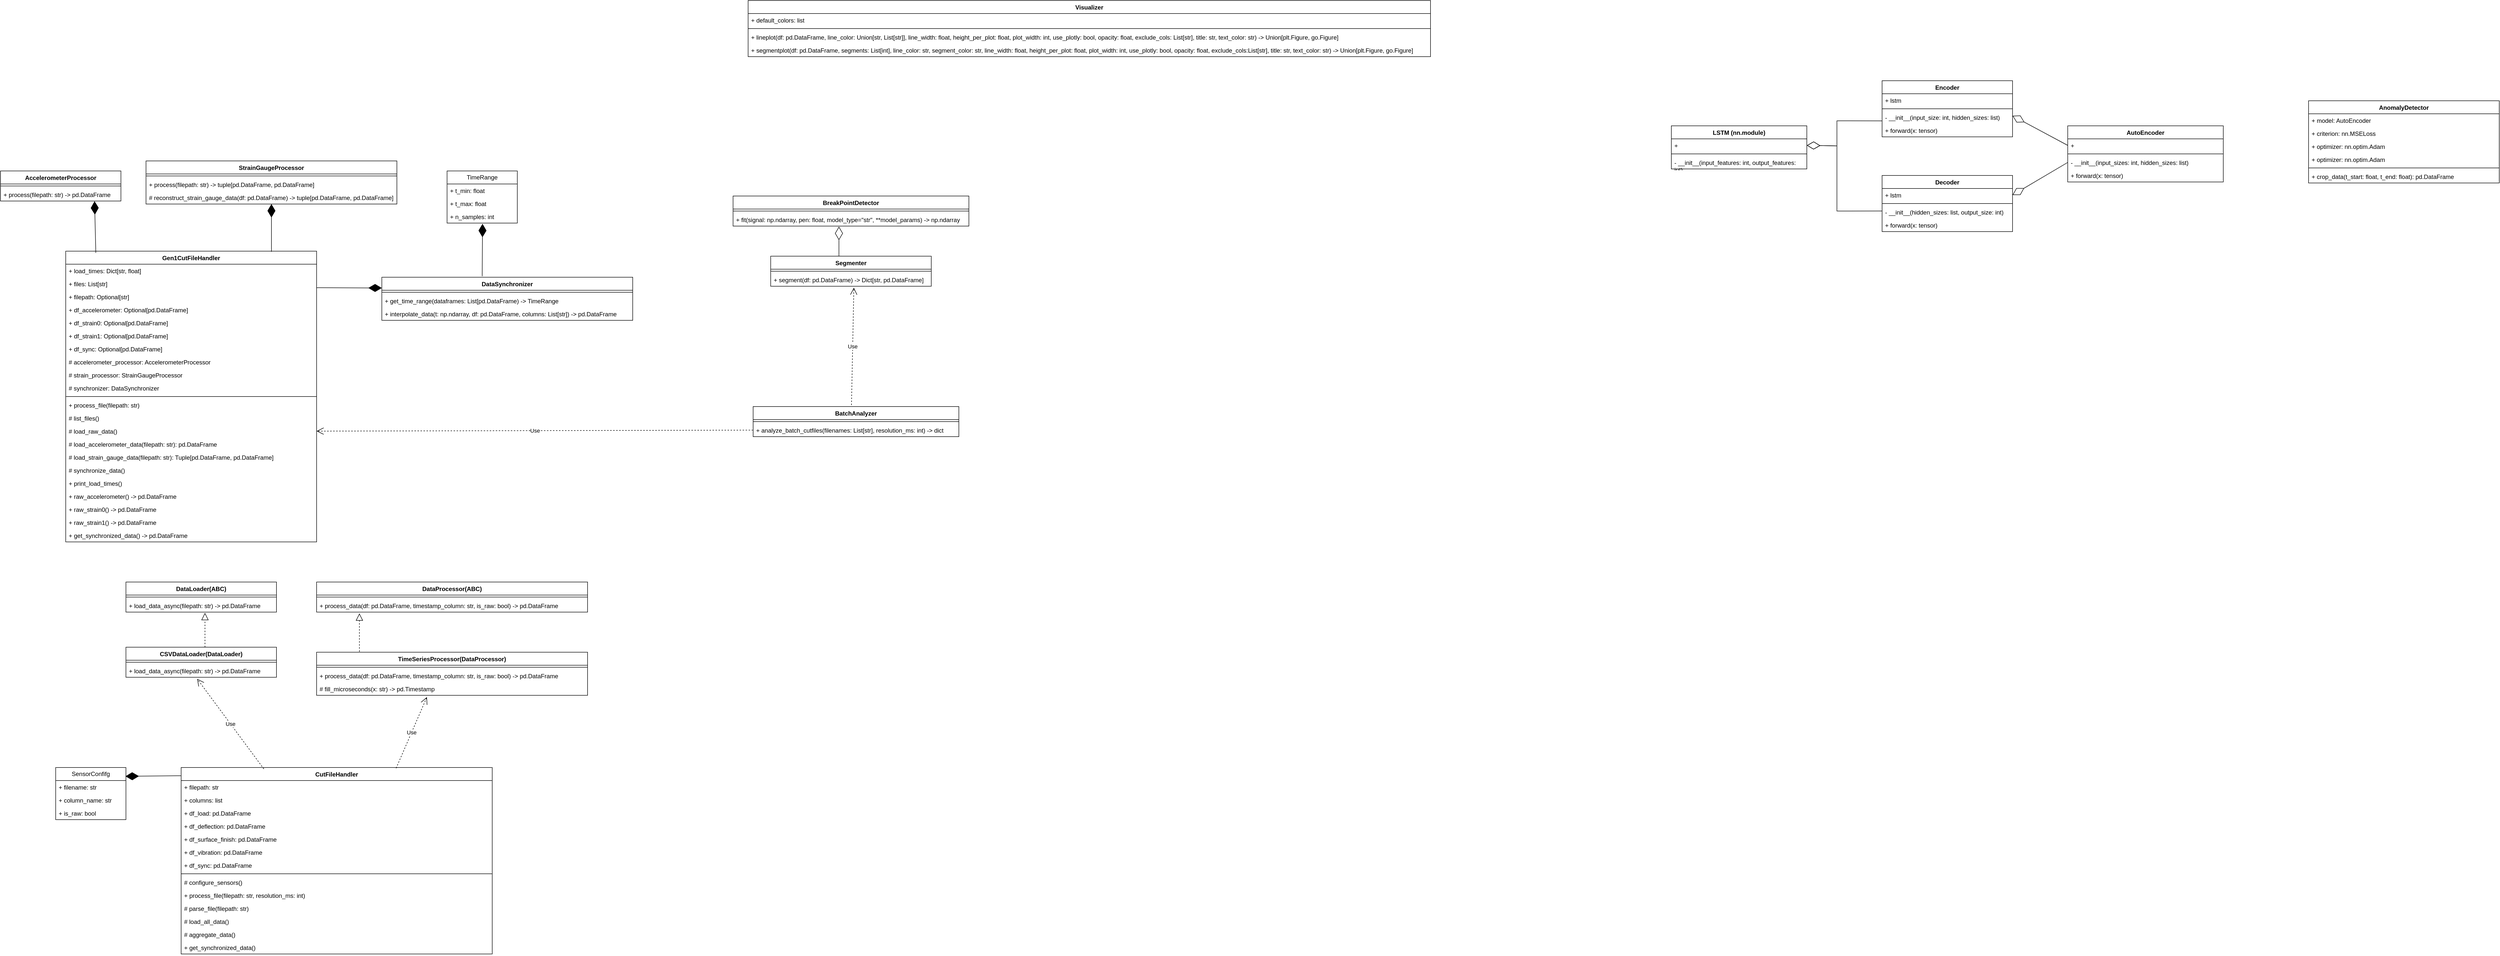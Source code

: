 <mxfile version="24.7.17">
  <diagram name="Page-1" id="MNLU12b26tHhof6xZsnK">
    <mxGraphModel dx="3278" dy="1968" grid="1" gridSize="10" guides="1" tooltips="1" connect="1" arrows="1" fold="1" page="1" pageScale="1" pageWidth="3300" pageHeight="2339" math="0" shadow="0">
      <root>
        <mxCell id="0" />
        <mxCell id="1" parent="0" />
        <mxCell id="F02WSiELFCCfnab1IoZd-1" value="Gen1CutFileHandler" style="swimlane;fontStyle=1;align=center;verticalAlign=top;childLayout=stackLayout;horizontal=1;startSize=26;horizontalStack=0;resizeParent=1;resizeParentMax=0;resizeLast=0;collapsible=1;marginBottom=0;whiteSpace=wrap;html=1;" parent="1" vertex="1">
          <mxGeometry x="140" y="590" width="500" height="580" as="geometry" />
        </mxCell>
        <mxCell id="F02WSiELFCCfnab1IoZd-2" value="+ load_times: Dict[str, float]" style="text;strokeColor=none;fillColor=none;align=left;verticalAlign=top;spacingLeft=4;spacingRight=4;overflow=hidden;rotatable=0;points=[[0,0.5],[1,0.5]];portConstraint=eastwest;whiteSpace=wrap;html=1;" parent="F02WSiELFCCfnab1IoZd-1" vertex="1">
          <mxGeometry y="26" width="500" height="26" as="geometry" />
        </mxCell>
        <mxCell id="F02WSiELFCCfnab1IoZd-5" value="+ files: List[str]" style="text;strokeColor=none;fillColor=none;align=left;verticalAlign=top;spacingLeft=4;spacingRight=4;overflow=hidden;rotatable=0;points=[[0,0.5],[1,0.5]];portConstraint=eastwest;whiteSpace=wrap;html=1;" parent="F02WSiELFCCfnab1IoZd-1" vertex="1">
          <mxGeometry y="52" width="500" height="26" as="geometry" />
        </mxCell>
        <mxCell id="obyEVf-N4b41pzP6Xn4I-32" value="+ filepath: Optional[str]" style="text;strokeColor=none;fillColor=none;align=left;verticalAlign=top;spacingLeft=4;spacingRight=4;overflow=hidden;rotatable=0;points=[[0,0.5],[1,0.5]];portConstraint=eastwest;whiteSpace=wrap;html=1;" parent="F02WSiELFCCfnab1IoZd-1" vertex="1">
          <mxGeometry y="78" width="500" height="26" as="geometry" />
        </mxCell>
        <mxCell id="F02WSiELFCCfnab1IoZd-12" value="+ df_accelerometer: Optional[pd.DataFrame]" style="text;strokeColor=none;fillColor=none;align=left;verticalAlign=top;spacingLeft=4;spacingRight=4;overflow=hidden;rotatable=0;points=[[0,0.5],[1,0.5]];portConstraint=eastwest;whiteSpace=wrap;html=1;" parent="F02WSiELFCCfnab1IoZd-1" vertex="1">
          <mxGeometry y="104" width="500" height="26" as="geometry" />
        </mxCell>
        <mxCell id="F02WSiELFCCfnab1IoZd-13" value="+ df_strain0: Optional[pd.DataFrame]" style="text;strokeColor=none;fillColor=none;align=left;verticalAlign=top;spacingLeft=4;spacingRight=4;overflow=hidden;rotatable=0;points=[[0,0.5],[1,0.5]];portConstraint=eastwest;whiteSpace=wrap;html=1;" parent="F02WSiELFCCfnab1IoZd-1" vertex="1">
          <mxGeometry y="130" width="500" height="26" as="geometry" />
        </mxCell>
        <mxCell id="F02WSiELFCCfnab1IoZd-14" value="+ df_strain1: Optional[pd.DataFrame]" style="text;strokeColor=none;fillColor=none;align=left;verticalAlign=top;spacingLeft=4;spacingRight=4;overflow=hidden;rotatable=0;points=[[0,0.5],[1,0.5]];portConstraint=eastwest;whiteSpace=wrap;html=1;" parent="F02WSiELFCCfnab1IoZd-1" vertex="1">
          <mxGeometry y="156" width="500" height="26" as="geometry" />
        </mxCell>
        <mxCell id="F02WSiELFCCfnab1IoZd-15" value="+ df_sync: Optional[pd.DataFrame]" style="text;strokeColor=none;fillColor=none;align=left;verticalAlign=top;spacingLeft=4;spacingRight=4;overflow=hidden;rotatable=0;points=[[0,0.5],[1,0.5]];portConstraint=eastwest;whiteSpace=wrap;html=1;" parent="F02WSiELFCCfnab1IoZd-1" vertex="1">
          <mxGeometry y="182" width="500" height="26" as="geometry" />
        </mxCell>
        <mxCell id="obyEVf-N4b41pzP6Xn4I-33" value="# accelerometer_processor: AccelerometerProcessor" style="text;strokeColor=none;fillColor=none;align=left;verticalAlign=top;spacingLeft=4;spacingRight=4;overflow=hidden;rotatable=0;points=[[0,0.5],[1,0.5]];portConstraint=eastwest;whiteSpace=wrap;html=1;" parent="F02WSiELFCCfnab1IoZd-1" vertex="1">
          <mxGeometry y="208" width="500" height="26" as="geometry" />
        </mxCell>
        <mxCell id="obyEVf-N4b41pzP6Xn4I-34" value="# strain_processor: StrainGaugeProcessor" style="text;strokeColor=none;fillColor=none;align=left;verticalAlign=top;spacingLeft=4;spacingRight=4;overflow=hidden;rotatable=0;points=[[0,0.5],[1,0.5]];portConstraint=eastwest;whiteSpace=wrap;html=1;" parent="F02WSiELFCCfnab1IoZd-1" vertex="1">
          <mxGeometry y="234" width="500" height="26" as="geometry" />
        </mxCell>
        <mxCell id="obyEVf-N4b41pzP6Xn4I-35" value="# synchronizer: DataSynchronizer" style="text;strokeColor=none;fillColor=none;align=left;verticalAlign=top;spacingLeft=4;spacingRight=4;overflow=hidden;rotatable=0;points=[[0,0.5],[1,0.5]];portConstraint=eastwest;whiteSpace=wrap;html=1;" parent="F02WSiELFCCfnab1IoZd-1" vertex="1">
          <mxGeometry y="260" width="500" height="26" as="geometry" />
        </mxCell>
        <mxCell id="F02WSiELFCCfnab1IoZd-3" value="" style="line;strokeWidth=1;fillColor=none;align=left;verticalAlign=middle;spacingTop=-1;spacingLeft=3;spacingRight=3;rotatable=0;labelPosition=right;points=[];portConstraint=eastwest;strokeColor=inherit;" parent="F02WSiELFCCfnab1IoZd-1" vertex="1">
          <mxGeometry y="286" width="500" height="8" as="geometry" />
        </mxCell>
        <mxCell id="F02WSiELFCCfnab1IoZd-4" value="+ process_file(filepath: str)" style="text;strokeColor=none;fillColor=none;align=left;verticalAlign=top;spacingLeft=4;spacingRight=4;overflow=hidden;rotatable=0;points=[[0,0.5],[1,0.5]];portConstraint=eastwest;whiteSpace=wrap;html=1;" parent="F02WSiELFCCfnab1IoZd-1" vertex="1">
          <mxGeometry y="294" width="500" height="26" as="geometry" />
        </mxCell>
        <mxCell id="F02WSiELFCCfnab1IoZd-24" value="# list_files()" style="text;strokeColor=none;fillColor=none;align=left;verticalAlign=top;spacingLeft=4;spacingRight=4;overflow=hidden;rotatable=0;points=[[0,0.5],[1,0.5]];portConstraint=eastwest;whiteSpace=wrap;html=1;" parent="F02WSiELFCCfnab1IoZd-1" vertex="1">
          <mxGeometry y="320" width="500" height="26" as="geometry" />
        </mxCell>
        <mxCell id="F02WSiELFCCfnab1IoZd-16" value="# load_raw_data()" style="text;strokeColor=none;fillColor=none;align=left;verticalAlign=top;spacingLeft=4;spacingRight=4;overflow=hidden;rotatable=0;points=[[0,0.5],[1,0.5]];portConstraint=eastwest;whiteSpace=wrap;html=1;" parent="F02WSiELFCCfnab1IoZd-1" vertex="1">
          <mxGeometry y="346" width="500" height="26" as="geometry" />
        </mxCell>
        <mxCell id="F02WSiELFCCfnab1IoZd-17" value="# load_accelerometer_data(filepath: str): pd.DataFrame" style="text;strokeColor=none;fillColor=none;align=left;verticalAlign=top;spacingLeft=4;spacingRight=4;overflow=hidden;rotatable=0;points=[[0,0.5],[1,0.5]];portConstraint=eastwest;whiteSpace=wrap;html=1;" parent="F02WSiELFCCfnab1IoZd-1" vertex="1">
          <mxGeometry y="372" width="500" height="26" as="geometry" />
        </mxCell>
        <mxCell id="F02WSiELFCCfnab1IoZd-18" value="# load_strain_gauge_data(filepath: str): Tuple[pd.DataFrame, pd.DataFrame]" style="text;strokeColor=none;fillColor=none;align=left;verticalAlign=top;spacingLeft=4;spacingRight=4;overflow=hidden;rotatable=0;points=[[0,0.5],[1,0.5]];portConstraint=eastwest;whiteSpace=wrap;html=1;" parent="F02WSiELFCCfnab1IoZd-1" vertex="1">
          <mxGeometry y="398" width="500" height="26" as="geometry" />
        </mxCell>
        <mxCell id="F02WSiELFCCfnab1IoZd-21" value="# synchronize_data()" style="text;strokeColor=none;fillColor=none;align=left;verticalAlign=top;spacingLeft=4;spacingRight=4;overflow=hidden;rotatable=0;points=[[0,0.5],[1,0.5]];portConstraint=eastwest;whiteSpace=wrap;html=1;" parent="F02WSiELFCCfnab1IoZd-1" vertex="1">
          <mxGeometry y="424" width="500" height="26" as="geometry" />
        </mxCell>
        <mxCell id="F02WSiELFCCfnab1IoZd-23" value="+ print_load_times()" style="text;strokeColor=none;fillColor=none;align=left;verticalAlign=top;spacingLeft=4;spacingRight=4;overflow=hidden;rotatable=0;points=[[0,0.5],[1,0.5]];portConstraint=eastwest;whiteSpace=wrap;html=1;" parent="F02WSiELFCCfnab1IoZd-1" vertex="1">
          <mxGeometry y="450" width="500" height="26" as="geometry" />
        </mxCell>
        <mxCell id="obyEVf-N4b41pzP6Xn4I-42" value="+ raw_accelerometer() -&amp;gt; pd.DataFrame" style="text;strokeColor=none;fillColor=none;align=left;verticalAlign=top;spacingLeft=4;spacingRight=4;overflow=hidden;rotatable=0;points=[[0,0.5],[1,0.5]];portConstraint=eastwest;whiteSpace=wrap;html=1;" parent="F02WSiELFCCfnab1IoZd-1" vertex="1">
          <mxGeometry y="476" width="500" height="26" as="geometry" />
        </mxCell>
        <mxCell id="obyEVf-N4b41pzP6Xn4I-43" value="+ raw_strain0() -&amp;gt; pd.DataFrame" style="text;strokeColor=none;fillColor=none;align=left;verticalAlign=top;spacingLeft=4;spacingRight=4;overflow=hidden;rotatable=0;points=[[0,0.5],[1,0.5]];portConstraint=eastwest;whiteSpace=wrap;html=1;" parent="F02WSiELFCCfnab1IoZd-1" vertex="1">
          <mxGeometry y="502" width="500" height="26" as="geometry" />
        </mxCell>
        <mxCell id="obyEVf-N4b41pzP6Xn4I-44" value="+ raw_strain1() -&amp;gt; pd.DataFrame" style="text;strokeColor=none;fillColor=none;align=left;verticalAlign=top;spacingLeft=4;spacingRight=4;overflow=hidden;rotatable=0;points=[[0,0.5],[1,0.5]];portConstraint=eastwest;whiteSpace=wrap;html=1;" parent="F02WSiELFCCfnab1IoZd-1" vertex="1">
          <mxGeometry y="528" width="500" height="26" as="geometry" />
        </mxCell>
        <mxCell id="obyEVf-N4b41pzP6Xn4I-45" value="+ get_synchronized_data() -&amp;gt; pd.DataFrame" style="text;strokeColor=none;fillColor=none;align=left;verticalAlign=top;spacingLeft=4;spacingRight=4;overflow=hidden;rotatable=0;points=[[0,0.5],[1,0.5]];portConstraint=eastwest;whiteSpace=wrap;html=1;" parent="F02WSiELFCCfnab1IoZd-1" vertex="1">
          <mxGeometry y="554" width="500" height="26" as="geometry" />
        </mxCell>
        <mxCell id="F02WSiELFCCfnab1IoZd-6" value="CutFileHandler" style="swimlane;fontStyle=1;align=center;verticalAlign=top;childLayout=stackLayout;horizontal=1;startSize=26;horizontalStack=0;resizeParent=1;resizeParentMax=0;resizeLast=0;collapsible=1;marginBottom=0;whiteSpace=wrap;html=1;" parent="1" vertex="1">
          <mxGeometry x="370" y="1620" width="620" height="372" as="geometry" />
        </mxCell>
        <mxCell id="F02WSiELFCCfnab1IoZd-7" value="+ filepath: str" style="text;strokeColor=none;fillColor=none;align=left;verticalAlign=top;spacingLeft=4;spacingRight=4;overflow=hidden;rotatable=0;points=[[0,0.5],[1,0.5]];portConstraint=eastwest;whiteSpace=wrap;html=1;" parent="F02WSiELFCCfnab1IoZd-6" vertex="1">
          <mxGeometry y="26" width="620" height="26" as="geometry" />
        </mxCell>
        <mxCell id="ayeC2Awm8TF0PkXGkMxj-39" value="+ columns: list" style="text;strokeColor=none;fillColor=none;align=left;verticalAlign=top;spacingLeft=4;spacingRight=4;overflow=hidden;rotatable=0;points=[[0,0.5],[1,0.5]];portConstraint=eastwest;whiteSpace=wrap;html=1;" parent="F02WSiELFCCfnab1IoZd-6" vertex="1">
          <mxGeometry y="52" width="620" height="26" as="geometry" />
        </mxCell>
        <mxCell id="ayeC2Awm8TF0PkXGkMxj-40" value="+ df_load: pd.DataFrame" style="text;strokeColor=none;fillColor=none;align=left;verticalAlign=top;spacingLeft=4;spacingRight=4;overflow=hidden;rotatable=0;points=[[0,0.5],[1,0.5]];portConstraint=eastwest;whiteSpace=wrap;html=1;" parent="F02WSiELFCCfnab1IoZd-6" vertex="1">
          <mxGeometry y="78" width="620" height="26" as="geometry" />
        </mxCell>
        <mxCell id="ayeC2Awm8TF0PkXGkMxj-41" value="+ df_deflection: pd.DataFrame" style="text;strokeColor=none;fillColor=none;align=left;verticalAlign=top;spacingLeft=4;spacingRight=4;overflow=hidden;rotatable=0;points=[[0,0.5],[1,0.5]];portConstraint=eastwest;whiteSpace=wrap;html=1;" parent="F02WSiELFCCfnab1IoZd-6" vertex="1">
          <mxGeometry y="104" width="620" height="26" as="geometry" />
        </mxCell>
        <mxCell id="ayeC2Awm8TF0PkXGkMxj-42" value="+ df_surface_finish: pd.DataFrame" style="text;strokeColor=none;fillColor=none;align=left;verticalAlign=top;spacingLeft=4;spacingRight=4;overflow=hidden;rotatable=0;points=[[0,0.5],[1,0.5]];portConstraint=eastwest;whiteSpace=wrap;html=1;" parent="F02WSiELFCCfnab1IoZd-6" vertex="1">
          <mxGeometry y="130" width="620" height="26" as="geometry" />
        </mxCell>
        <mxCell id="ayeC2Awm8TF0PkXGkMxj-43" value="+ df_vibration: pd.DataFrame" style="text;strokeColor=none;fillColor=none;align=left;verticalAlign=top;spacingLeft=4;spacingRight=4;overflow=hidden;rotatable=0;points=[[0,0.5],[1,0.5]];portConstraint=eastwest;whiteSpace=wrap;html=1;" parent="F02WSiELFCCfnab1IoZd-6" vertex="1">
          <mxGeometry y="156" width="620" height="26" as="geometry" />
        </mxCell>
        <mxCell id="ayeC2Awm8TF0PkXGkMxj-44" value="+ df_sync: pd.DataFrame" style="text;strokeColor=none;fillColor=none;align=left;verticalAlign=top;spacingLeft=4;spacingRight=4;overflow=hidden;rotatable=0;points=[[0,0.5],[1,0.5]];portConstraint=eastwest;whiteSpace=wrap;html=1;" parent="F02WSiELFCCfnab1IoZd-6" vertex="1">
          <mxGeometry y="182" width="620" height="26" as="geometry" />
        </mxCell>
        <mxCell id="F02WSiELFCCfnab1IoZd-9" value="" style="line;strokeWidth=1;fillColor=none;align=left;verticalAlign=middle;spacingTop=-1;spacingLeft=3;spacingRight=3;rotatable=0;labelPosition=right;points=[];portConstraint=eastwest;strokeColor=inherit;" parent="F02WSiELFCCfnab1IoZd-6" vertex="1">
          <mxGeometry y="208" width="620" height="8" as="geometry" />
        </mxCell>
        <mxCell id="F02WSiELFCCfnab1IoZd-10" value="# configure_sensors()" style="text;strokeColor=none;fillColor=none;align=left;verticalAlign=top;spacingLeft=4;spacingRight=4;overflow=hidden;rotatable=0;points=[[0,0.5],[1,0.5]];portConstraint=eastwest;whiteSpace=wrap;html=1;" parent="F02WSiELFCCfnab1IoZd-6" vertex="1">
          <mxGeometry y="216" width="620" height="26" as="geometry" />
        </mxCell>
        <mxCell id="ayeC2Awm8TF0PkXGkMxj-45" value="+ process_file(filepath: str, resolution_ms: int)" style="text;strokeColor=none;fillColor=none;align=left;verticalAlign=top;spacingLeft=4;spacingRight=4;overflow=hidden;rotatable=0;points=[[0,0.5],[1,0.5]];portConstraint=eastwest;whiteSpace=wrap;html=1;" parent="F02WSiELFCCfnab1IoZd-6" vertex="1">
          <mxGeometry y="242" width="620" height="26" as="geometry" />
        </mxCell>
        <mxCell id="ayeC2Awm8TF0PkXGkMxj-46" value="# parse_file(filepath: str)" style="text;strokeColor=none;fillColor=none;align=left;verticalAlign=top;spacingLeft=4;spacingRight=4;overflow=hidden;rotatable=0;points=[[0,0.5],[1,0.5]];portConstraint=eastwest;whiteSpace=wrap;html=1;" parent="F02WSiELFCCfnab1IoZd-6" vertex="1">
          <mxGeometry y="268" width="620" height="26" as="geometry" />
        </mxCell>
        <mxCell id="ayeC2Awm8TF0PkXGkMxj-47" value="# load_all_data()" style="text;strokeColor=none;fillColor=none;align=left;verticalAlign=top;spacingLeft=4;spacingRight=4;overflow=hidden;rotatable=0;points=[[0,0.5],[1,0.5]];portConstraint=eastwest;whiteSpace=wrap;html=1;" parent="F02WSiELFCCfnab1IoZd-6" vertex="1">
          <mxGeometry y="294" width="620" height="26" as="geometry" />
        </mxCell>
        <mxCell id="ayeC2Awm8TF0PkXGkMxj-48" value="# aggregate_data()" style="text;strokeColor=none;fillColor=none;align=left;verticalAlign=top;spacingLeft=4;spacingRight=4;overflow=hidden;rotatable=0;points=[[0,0.5],[1,0.5]];portConstraint=eastwest;whiteSpace=wrap;html=1;" parent="F02WSiELFCCfnab1IoZd-6" vertex="1">
          <mxGeometry y="320" width="620" height="26" as="geometry" />
        </mxCell>
        <mxCell id="ayeC2Awm8TF0PkXGkMxj-49" value="+ get_synchronized_data()" style="text;strokeColor=none;fillColor=none;align=left;verticalAlign=top;spacingLeft=4;spacingRight=4;overflow=hidden;rotatable=0;points=[[0,0.5],[1,0.5]];portConstraint=eastwest;whiteSpace=wrap;html=1;" parent="F02WSiELFCCfnab1IoZd-6" vertex="1">
          <mxGeometry y="346" width="620" height="26" as="geometry" />
        </mxCell>
        <mxCell id="F02WSiELFCCfnab1IoZd-25" value="AnomalyDetector" style="swimlane;fontStyle=1;align=center;verticalAlign=top;childLayout=stackLayout;horizontal=1;startSize=26;horizontalStack=0;resizeParent=1;resizeParentMax=0;resizeLast=0;collapsible=1;marginBottom=0;whiteSpace=wrap;html=1;" parent="1" vertex="1">
          <mxGeometry x="4610" y="290" width="380" height="164" as="geometry" />
        </mxCell>
        <mxCell id="F02WSiELFCCfnab1IoZd-26" value="+ model: AutoEncoder" style="text;strokeColor=none;fillColor=none;align=left;verticalAlign=top;spacingLeft=4;spacingRight=4;overflow=hidden;rotatable=0;points=[[0,0.5],[1,0.5]];portConstraint=eastwest;whiteSpace=wrap;html=1;" parent="F02WSiELFCCfnab1IoZd-25" vertex="1">
          <mxGeometry y="26" width="380" height="26" as="geometry" />
        </mxCell>
        <mxCell id="rDByf0yw_ZwL_BVkrjc8-1" value="+ criterion: nn.MSELoss" style="text;strokeColor=none;fillColor=none;align=left;verticalAlign=top;spacingLeft=4;spacingRight=4;overflow=hidden;rotatable=0;points=[[0,0.5],[1,0.5]];portConstraint=eastwest;whiteSpace=wrap;html=1;" parent="F02WSiELFCCfnab1IoZd-25" vertex="1">
          <mxGeometry y="52" width="380" height="26" as="geometry" />
        </mxCell>
        <mxCell id="rDByf0yw_ZwL_BVkrjc8-2" value="+ optimizer: nn.optim.Adam" style="text;strokeColor=none;fillColor=none;align=left;verticalAlign=top;spacingLeft=4;spacingRight=4;overflow=hidden;rotatable=0;points=[[0,0.5],[1,0.5]];portConstraint=eastwest;whiteSpace=wrap;html=1;" parent="F02WSiELFCCfnab1IoZd-25" vertex="1">
          <mxGeometry y="78" width="380" height="26" as="geometry" />
        </mxCell>
        <mxCell id="rDByf0yw_ZwL_BVkrjc8-3" value="+ optimizer: nn.optim.Adam" style="text;strokeColor=none;fillColor=none;align=left;verticalAlign=top;spacingLeft=4;spacingRight=4;overflow=hidden;rotatable=0;points=[[0,0.5],[1,0.5]];portConstraint=eastwest;whiteSpace=wrap;html=1;" parent="F02WSiELFCCfnab1IoZd-25" vertex="1">
          <mxGeometry y="104" width="380" height="26" as="geometry" />
        </mxCell>
        <mxCell id="F02WSiELFCCfnab1IoZd-27" value="" style="line;strokeWidth=1;fillColor=none;align=left;verticalAlign=middle;spacingTop=-1;spacingLeft=3;spacingRight=3;rotatable=0;labelPosition=right;points=[];portConstraint=eastwest;strokeColor=inherit;" parent="F02WSiELFCCfnab1IoZd-25" vertex="1">
          <mxGeometry y="130" width="380" height="8" as="geometry" />
        </mxCell>
        <mxCell id="F02WSiELFCCfnab1IoZd-28" value="+ crop_data(t_start: float, t_end: float): pd.DataFrame" style="text;strokeColor=none;fillColor=none;align=left;verticalAlign=top;spacingLeft=4;spacingRight=4;overflow=hidden;rotatable=0;points=[[0,0.5],[1,0.5]];portConstraint=eastwest;whiteSpace=wrap;html=1;" parent="F02WSiELFCCfnab1IoZd-25" vertex="1">
          <mxGeometry y="138" width="380" height="26" as="geometry" />
        </mxCell>
        <mxCell id="O2f7J1gtdTJRJmS3Wqu5-1" value="Visualizer" style="swimlane;fontStyle=1;align=center;verticalAlign=top;childLayout=stackLayout;horizontal=1;startSize=26;horizontalStack=0;resizeParent=1;resizeParentMax=0;resizeLast=0;collapsible=1;marginBottom=0;whiteSpace=wrap;html=1;" parent="1" vertex="1">
          <mxGeometry x="1500" y="90" width="1360" height="112" as="geometry" />
        </mxCell>
        <mxCell id="O2f7J1gtdTJRJmS3Wqu5-8" value="+ default_colors: list" style="text;strokeColor=none;fillColor=none;align=left;verticalAlign=top;spacingLeft=4;spacingRight=4;overflow=hidden;rotatable=0;points=[[0,0.5],[1,0.5]];portConstraint=eastwest;whiteSpace=wrap;html=1;" parent="O2f7J1gtdTJRJmS3Wqu5-1" vertex="1">
          <mxGeometry y="26" width="1360" height="26" as="geometry" />
        </mxCell>
        <mxCell id="O2f7J1gtdTJRJmS3Wqu5-9" value="" style="line;strokeWidth=1;fillColor=none;align=left;verticalAlign=middle;spacingTop=-1;spacingLeft=3;spacingRight=3;rotatable=0;labelPosition=right;points=[];portConstraint=eastwest;strokeColor=inherit;" parent="O2f7J1gtdTJRJmS3Wqu5-1" vertex="1">
          <mxGeometry y="52" width="1360" height="8" as="geometry" />
        </mxCell>
        <mxCell id="O2f7J1gtdTJRJmS3Wqu5-10" value="+ lineplot(df: pd.DataFrame, line_color: Union[str, List[str]], line_width: float, height_per_plot: float, plot_width: int, use_plotly: bool, opacity: float, exclude_cols: List[str], title: str, text_color: str&lt;span style=&quot;background-color: initial;&quot;&gt;) -&amp;gt; Union[plt.Figure, go.Figure]&lt;/span&gt;" style="text;strokeColor=none;fillColor=none;align=left;verticalAlign=top;spacingLeft=4;spacingRight=4;overflow=hidden;rotatable=0;points=[[0,0.5],[1,0.5]];portConstraint=eastwest;whiteSpace=wrap;html=1;" parent="O2f7J1gtdTJRJmS3Wqu5-1" vertex="1">
          <mxGeometry y="60" width="1360" height="26" as="geometry" />
        </mxCell>
        <mxCell id="O2f7J1gtdTJRJmS3Wqu5-20" value="+ segmentplot(df: pd.DataFrame, segments: List[int], line_color: str, segment_color: str, line_width: float, height_per_plot: float, plot_width: int, use_plotly: bool, opacity: float, exclude_cols:List[str], title: str, text_color: str) -&amp;gt; Union[plt.Figure, go.Figure]" style="text;strokeColor=none;fillColor=none;align=left;verticalAlign=top;spacingLeft=4;spacingRight=4;overflow=hidden;rotatable=0;points=[[0,0.5],[1,0.5]];portConstraint=eastwest;whiteSpace=wrap;html=1;" parent="O2f7J1gtdTJRJmS3Wqu5-1" vertex="1">
          <mxGeometry y="86" width="1360" height="26" as="geometry" />
        </mxCell>
        <mxCell id="O2f7J1gtdTJRJmS3Wqu5-21" value="AutoEncoder" style="swimlane;fontStyle=1;align=center;verticalAlign=top;childLayout=stackLayout;horizontal=1;startSize=26;horizontalStack=0;resizeParent=1;resizeParentMax=0;resizeLast=0;collapsible=1;marginBottom=0;whiteSpace=wrap;html=1;" parent="1" vertex="1">
          <mxGeometry x="4130" y="340" width="310" height="112" as="geometry" />
        </mxCell>
        <mxCell id="O2f7J1gtdTJRJmS3Wqu5-22" value="+" style="text;strokeColor=none;fillColor=none;align=left;verticalAlign=top;spacingLeft=4;spacingRight=4;overflow=hidden;rotatable=0;points=[[0,0.5],[1,0.5]];portConstraint=eastwest;whiteSpace=wrap;html=1;" parent="O2f7J1gtdTJRJmS3Wqu5-21" vertex="1">
          <mxGeometry y="26" width="310" height="26" as="geometry" />
        </mxCell>
        <mxCell id="O2f7J1gtdTJRJmS3Wqu5-23" value="" style="line;strokeWidth=1;fillColor=none;align=left;verticalAlign=middle;spacingTop=-1;spacingLeft=3;spacingRight=3;rotatable=0;labelPosition=right;points=[];portConstraint=eastwest;strokeColor=inherit;" parent="O2f7J1gtdTJRJmS3Wqu5-21" vertex="1">
          <mxGeometry y="52" width="310" height="8" as="geometry" />
        </mxCell>
        <mxCell id="O2f7J1gtdTJRJmS3Wqu5-24" value="- __init__(input_sizes: int, hidden_sizes: list)" style="text;strokeColor=none;fillColor=none;align=left;verticalAlign=top;spacingLeft=4;spacingRight=4;overflow=hidden;rotatable=0;points=[[0,0.5],[1,0.5]];portConstraint=eastwest;whiteSpace=wrap;html=1;" parent="O2f7J1gtdTJRJmS3Wqu5-21" vertex="1">
          <mxGeometry y="60" width="310" height="26" as="geometry" />
        </mxCell>
        <mxCell id="O2f7J1gtdTJRJmS3Wqu5-52" value="+ forward(x: tensor)" style="text;strokeColor=none;fillColor=none;align=left;verticalAlign=top;spacingLeft=4;spacingRight=4;overflow=hidden;rotatable=0;points=[[0,0.5],[1,0.5]];portConstraint=eastwest;whiteSpace=wrap;html=1;" parent="O2f7J1gtdTJRJmS3Wqu5-21" vertex="1">
          <mxGeometry y="86" width="310" height="26" as="geometry" />
        </mxCell>
        <mxCell id="O2f7J1gtdTJRJmS3Wqu5-26" value="Encoder" style="swimlane;fontStyle=1;align=center;verticalAlign=top;childLayout=stackLayout;horizontal=1;startSize=26;horizontalStack=0;resizeParent=1;resizeParentMax=0;resizeLast=0;collapsible=1;marginBottom=0;whiteSpace=wrap;html=1;" parent="1" vertex="1">
          <mxGeometry x="3760" y="250" width="260" height="112" as="geometry" />
        </mxCell>
        <mxCell id="O2f7J1gtdTJRJmS3Wqu5-27" value="+ lstm" style="text;strokeColor=none;fillColor=none;align=left;verticalAlign=top;spacingLeft=4;spacingRight=4;overflow=hidden;rotatable=0;points=[[0,0.5],[1,0.5]];portConstraint=eastwest;whiteSpace=wrap;html=1;" parent="O2f7J1gtdTJRJmS3Wqu5-26" vertex="1">
          <mxGeometry y="26" width="260" height="26" as="geometry" />
        </mxCell>
        <mxCell id="O2f7J1gtdTJRJmS3Wqu5-28" value="" style="line;strokeWidth=1;fillColor=none;align=left;verticalAlign=middle;spacingTop=-1;spacingLeft=3;spacingRight=3;rotatable=0;labelPosition=right;points=[];portConstraint=eastwest;strokeColor=inherit;" parent="O2f7J1gtdTJRJmS3Wqu5-26" vertex="1">
          <mxGeometry y="52" width="260" height="8" as="geometry" />
        </mxCell>
        <mxCell id="O2f7J1gtdTJRJmS3Wqu5-36" value="- __init__(input_size: int, hidden_sizes: list)" style="text;strokeColor=none;fillColor=none;align=left;verticalAlign=top;spacingLeft=4;spacingRight=4;overflow=hidden;rotatable=0;points=[[0,0.5],[1,0.5]];portConstraint=eastwest;whiteSpace=wrap;html=1;" parent="O2f7J1gtdTJRJmS3Wqu5-26" vertex="1">
          <mxGeometry y="60" width="260" height="26" as="geometry" />
        </mxCell>
        <mxCell id="O2f7J1gtdTJRJmS3Wqu5-29" value="+ forward(x: tensor)" style="text;strokeColor=none;fillColor=none;align=left;verticalAlign=top;spacingLeft=4;spacingRight=4;overflow=hidden;rotatable=0;points=[[0,0.5],[1,0.5]];portConstraint=eastwest;whiteSpace=wrap;html=1;" parent="O2f7J1gtdTJRJmS3Wqu5-26" vertex="1">
          <mxGeometry y="86" width="260" height="26" as="geometry" />
        </mxCell>
        <mxCell id="O2f7J1gtdTJRJmS3Wqu5-37" value="Decoder" style="swimlane;fontStyle=1;align=center;verticalAlign=top;childLayout=stackLayout;horizontal=1;startSize=26;horizontalStack=0;resizeParent=1;resizeParentMax=0;resizeLast=0;collapsible=1;marginBottom=0;whiteSpace=wrap;html=1;" parent="1" vertex="1">
          <mxGeometry x="3760" y="439" width="260" height="112" as="geometry" />
        </mxCell>
        <mxCell id="O2f7J1gtdTJRJmS3Wqu5-38" value="+ lstm" style="text;strokeColor=none;fillColor=none;align=left;verticalAlign=top;spacingLeft=4;spacingRight=4;overflow=hidden;rotatable=0;points=[[0,0.5],[1,0.5]];portConstraint=eastwest;whiteSpace=wrap;html=1;" parent="O2f7J1gtdTJRJmS3Wqu5-37" vertex="1">
          <mxGeometry y="26" width="260" height="26" as="geometry" />
        </mxCell>
        <mxCell id="O2f7J1gtdTJRJmS3Wqu5-39" value="" style="line;strokeWidth=1;fillColor=none;align=left;verticalAlign=middle;spacingTop=-1;spacingLeft=3;spacingRight=3;rotatable=0;labelPosition=right;points=[];portConstraint=eastwest;strokeColor=inherit;" parent="O2f7J1gtdTJRJmS3Wqu5-37" vertex="1">
          <mxGeometry y="52" width="260" height="8" as="geometry" />
        </mxCell>
        <mxCell id="O2f7J1gtdTJRJmS3Wqu5-40" value="- __init__(hidden_sizes: list, output_size: int)" style="text;strokeColor=none;fillColor=none;align=left;verticalAlign=top;spacingLeft=4;spacingRight=4;overflow=hidden;rotatable=0;points=[[0,0.5],[1,0.5]];portConstraint=eastwest;whiteSpace=wrap;html=1;" parent="O2f7J1gtdTJRJmS3Wqu5-37" vertex="1">
          <mxGeometry y="60" width="260" height="26" as="geometry" />
        </mxCell>
        <mxCell id="O2f7J1gtdTJRJmS3Wqu5-41" value="+ forward(x: tensor)" style="text;strokeColor=none;fillColor=none;align=left;verticalAlign=top;spacingLeft=4;spacingRight=4;overflow=hidden;rotatable=0;points=[[0,0.5],[1,0.5]];portConstraint=eastwest;whiteSpace=wrap;html=1;" parent="O2f7J1gtdTJRJmS3Wqu5-37" vertex="1">
          <mxGeometry y="86" width="260" height="26" as="geometry" />
        </mxCell>
        <mxCell id="O2f7J1gtdTJRJmS3Wqu5-42" value="LSTM (nn.module)" style="swimlane;fontStyle=1;align=center;verticalAlign=top;childLayout=stackLayout;horizontal=1;startSize=26;horizontalStack=0;resizeParent=1;resizeParentMax=0;resizeLast=0;collapsible=1;marginBottom=0;whiteSpace=wrap;html=1;" parent="1" vertex="1">
          <mxGeometry x="3340" y="340" width="270" height="86" as="geometry" />
        </mxCell>
        <mxCell id="O2f7J1gtdTJRJmS3Wqu5-43" value="+" style="text;strokeColor=none;fillColor=none;align=left;verticalAlign=top;spacingLeft=4;spacingRight=4;overflow=hidden;rotatable=0;points=[[0,0.5],[1,0.5]];portConstraint=eastwest;whiteSpace=wrap;html=1;" parent="O2f7J1gtdTJRJmS3Wqu5-42" vertex="1">
          <mxGeometry y="26" width="270" height="26" as="geometry" />
        </mxCell>
        <mxCell id="O2f7J1gtdTJRJmS3Wqu5-44" value="" style="line;strokeWidth=1;fillColor=none;align=left;verticalAlign=middle;spacingTop=-1;spacingLeft=3;spacingRight=3;rotatable=0;labelPosition=right;points=[];portConstraint=eastwest;strokeColor=inherit;" parent="O2f7J1gtdTJRJmS3Wqu5-42" vertex="1">
          <mxGeometry y="52" width="270" height="8" as="geometry" />
        </mxCell>
        <mxCell id="O2f7J1gtdTJRJmS3Wqu5-45" value="- __init__(input_features: int, output_features: int)" style="text;strokeColor=none;fillColor=none;align=left;verticalAlign=top;spacingLeft=4;spacingRight=4;overflow=hidden;rotatable=0;points=[[0,0.5],[1,0.5]];portConstraint=eastwest;whiteSpace=wrap;html=1;" parent="O2f7J1gtdTJRJmS3Wqu5-42" vertex="1">
          <mxGeometry y="60" width="270" height="26" as="geometry" />
        </mxCell>
        <mxCell id="O2f7J1gtdTJRJmS3Wqu5-47" value="" style="endArrow=diamondThin;endFill=0;endSize=24;html=1;rounded=0;entryX=1;entryY=0.5;entryDx=0;entryDy=0;exitX=0.002;exitY=0.772;exitDx=0;exitDy=0;exitPerimeter=0;" parent="1" source="O2f7J1gtdTJRJmS3Wqu5-36" target="O2f7J1gtdTJRJmS3Wqu5-43" edge="1">
          <mxGeometry width="160" relative="1" as="geometry">
            <mxPoint x="3757" y="326" as="sourcePoint" />
            <mxPoint x="3530" y="530" as="targetPoint" />
            <Array as="points">
              <mxPoint x="3670" y="330" />
              <mxPoint x="3670" y="380" />
            </Array>
          </mxGeometry>
        </mxCell>
        <mxCell id="O2f7J1gtdTJRJmS3Wqu5-48" value="" style="endArrow=diamondThin;endFill=0;endSize=24;html=1;rounded=0;entryX=1;entryY=0.5;entryDx=0;entryDy=0;exitX=0.002;exitY=0.42;exitDx=0;exitDy=0;exitPerimeter=0;" parent="1" source="O2f7J1gtdTJRJmS3Wqu5-40" target="O2f7J1gtdTJRJmS3Wqu5-43" edge="1">
          <mxGeometry width="160" relative="1" as="geometry">
            <mxPoint x="3770" y="343" as="sourcePoint" />
            <mxPoint x="3620" y="389" as="targetPoint" />
            <Array as="points">
              <mxPoint x="3670" y="510" />
              <mxPoint x="3670" y="380" />
            </Array>
          </mxGeometry>
        </mxCell>
        <mxCell id="O2f7J1gtdTJRJmS3Wqu5-50" value="" style="endArrow=diamondThin;endFill=0;endSize=24;html=1;rounded=0;exitX=0;exitY=0.5;exitDx=0;exitDy=0;" parent="1" source="O2f7J1gtdTJRJmS3Wqu5-22" edge="1">
          <mxGeometry width="160" relative="1" as="geometry">
            <mxPoint x="4150" y="340" as="sourcePoint" />
            <mxPoint x="4020" y="320" as="targetPoint" />
          </mxGeometry>
        </mxCell>
        <mxCell id="O2f7J1gtdTJRJmS3Wqu5-51" value="" style="endArrow=diamondThin;endFill=0;endSize=24;html=1;rounded=0;exitX=0;exitY=0.5;exitDx=0;exitDy=0;entryX=1;entryY=0.5;entryDx=0;entryDy=0;" parent="1" source="O2f7J1gtdTJRJmS3Wqu5-24" target="O2f7J1gtdTJRJmS3Wqu5-38" edge="1">
          <mxGeometry width="160" relative="1" as="geometry">
            <mxPoint x="4190" y="539" as="sourcePoint" />
            <mxPoint x="4040" y="450" as="targetPoint" />
          </mxGeometry>
        </mxCell>
        <mxCell id="obyEVf-N4b41pzP6Xn4I-1" value="AccelerometerProcessor" style="swimlane;fontStyle=1;align=center;verticalAlign=top;childLayout=stackLayout;horizontal=1;startSize=26;horizontalStack=0;resizeParent=1;resizeParentMax=0;resizeLast=0;collapsible=1;marginBottom=0;whiteSpace=wrap;html=1;" parent="1" vertex="1">
          <mxGeometry x="10" y="430" width="240" height="60" as="geometry" />
        </mxCell>
        <mxCell id="obyEVf-N4b41pzP6Xn4I-9" value="" style="line;strokeWidth=1;fillColor=none;align=left;verticalAlign=middle;spacingTop=-1;spacingLeft=3;spacingRight=3;rotatable=0;labelPosition=right;points=[];portConstraint=eastwest;strokeColor=inherit;" parent="obyEVf-N4b41pzP6Xn4I-1" vertex="1">
          <mxGeometry y="26" width="240" height="8" as="geometry" />
        </mxCell>
        <mxCell id="obyEVf-N4b41pzP6Xn4I-10" value="+ process(filepath: str) -&amp;gt; pd.DataFrame" style="text;strokeColor=none;fillColor=none;align=left;verticalAlign=top;spacingLeft=4;spacingRight=4;overflow=hidden;rotatable=0;points=[[0,0.5],[1,0.5]];portConstraint=eastwest;whiteSpace=wrap;html=1;" parent="obyEVf-N4b41pzP6Xn4I-1" vertex="1">
          <mxGeometry y="34" width="240" height="26" as="geometry" />
        </mxCell>
        <mxCell id="obyEVf-N4b41pzP6Xn4I-20" value="TimeRange" style="swimlane;fontStyle=0;childLayout=stackLayout;horizontal=1;startSize=26;fillColor=none;horizontalStack=0;resizeParent=1;resizeParentMax=0;resizeLast=0;collapsible=1;marginBottom=0;whiteSpace=wrap;html=1;" parent="1" vertex="1">
          <mxGeometry x="900" y="430" width="140" height="104" as="geometry" />
        </mxCell>
        <mxCell id="obyEVf-N4b41pzP6Xn4I-21" value="+ t_min: float" style="text;strokeColor=none;fillColor=none;align=left;verticalAlign=top;spacingLeft=4;spacingRight=4;overflow=hidden;rotatable=0;points=[[0,0.5],[1,0.5]];portConstraint=eastwest;whiteSpace=wrap;html=1;" parent="obyEVf-N4b41pzP6Xn4I-20" vertex="1">
          <mxGeometry y="26" width="140" height="26" as="geometry" />
        </mxCell>
        <mxCell id="obyEVf-N4b41pzP6Xn4I-22" value="+ t_max: float" style="text;strokeColor=none;fillColor=none;align=left;verticalAlign=top;spacingLeft=4;spacingRight=4;overflow=hidden;rotatable=0;points=[[0,0.5],[1,0.5]];portConstraint=eastwest;whiteSpace=wrap;html=1;" parent="obyEVf-N4b41pzP6Xn4I-20" vertex="1">
          <mxGeometry y="52" width="140" height="26" as="geometry" />
        </mxCell>
        <mxCell id="obyEVf-N4b41pzP6Xn4I-23" value="+ n_samples: int" style="text;strokeColor=none;fillColor=none;align=left;verticalAlign=top;spacingLeft=4;spacingRight=4;overflow=hidden;rotatable=0;points=[[0,0.5],[1,0.5]];portConstraint=eastwest;whiteSpace=wrap;html=1;" parent="obyEVf-N4b41pzP6Xn4I-20" vertex="1">
          <mxGeometry y="78" width="140" height="26" as="geometry" />
        </mxCell>
        <mxCell id="obyEVf-N4b41pzP6Xn4I-24" value="StrainGaugeProcessor" style="swimlane;fontStyle=1;align=center;verticalAlign=top;childLayout=stackLayout;horizontal=1;startSize=26;horizontalStack=0;resizeParent=1;resizeParentMax=0;resizeLast=0;collapsible=1;marginBottom=0;whiteSpace=wrap;html=1;" parent="1" vertex="1">
          <mxGeometry x="300" y="410" width="500" height="86" as="geometry" />
        </mxCell>
        <mxCell id="obyEVf-N4b41pzP6Xn4I-25" value="" style="line;strokeWidth=1;fillColor=none;align=left;verticalAlign=middle;spacingTop=-1;spacingLeft=3;spacingRight=3;rotatable=0;labelPosition=right;points=[];portConstraint=eastwest;strokeColor=inherit;" parent="obyEVf-N4b41pzP6Xn4I-24" vertex="1">
          <mxGeometry y="26" width="500" height="8" as="geometry" />
        </mxCell>
        <mxCell id="obyEVf-N4b41pzP6Xn4I-26" value="+ process(filepath: str) -&amp;gt; tuple[pd.DataFrame, pd.DataFrame]" style="text;strokeColor=none;fillColor=none;align=left;verticalAlign=top;spacingLeft=4;spacingRight=4;overflow=hidden;rotatable=0;points=[[0,0.5],[1,0.5]];portConstraint=eastwest;whiteSpace=wrap;html=1;" parent="obyEVf-N4b41pzP6Xn4I-24" vertex="1">
          <mxGeometry y="34" width="500" height="26" as="geometry" />
        </mxCell>
        <mxCell id="obyEVf-N4b41pzP6Xn4I-27" value="# reconstruct_strain_gauge_data(df: pd.DataFrame) -&amp;gt; tuple[pd.DataFrame, pd.DataFrame]" style="text;strokeColor=none;fillColor=none;align=left;verticalAlign=top;spacingLeft=4;spacingRight=4;overflow=hidden;rotatable=0;points=[[0,0.5],[1,0.5]];portConstraint=eastwest;whiteSpace=wrap;html=1;" parent="obyEVf-N4b41pzP6Xn4I-24" vertex="1">
          <mxGeometry y="60" width="500" height="26" as="geometry" />
        </mxCell>
        <mxCell id="obyEVf-N4b41pzP6Xn4I-28" value="DataSynchronizer" style="swimlane;fontStyle=1;align=center;verticalAlign=top;childLayout=stackLayout;horizontal=1;startSize=26;horizontalStack=0;resizeParent=1;resizeParentMax=0;resizeLast=0;collapsible=1;marginBottom=0;whiteSpace=wrap;html=1;" parent="1" vertex="1">
          <mxGeometry x="770" y="642" width="500" height="86" as="geometry" />
        </mxCell>
        <mxCell id="obyEVf-N4b41pzP6Xn4I-29" value="" style="line;strokeWidth=1;fillColor=none;align=left;verticalAlign=middle;spacingTop=-1;spacingLeft=3;spacingRight=3;rotatable=0;labelPosition=right;points=[];portConstraint=eastwest;strokeColor=inherit;" parent="obyEVf-N4b41pzP6Xn4I-28" vertex="1">
          <mxGeometry y="26" width="500" height="8" as="geometry" />
        </mxCell>
        <mxCell id="obyEVf-N4b41pzP6Xn4I-30" value="+ get_time_range(dataframes: List[pd.DataFrame) -&amp;gt; TimeRange" style="text;strokeColor=none;fillColor=none;align=left;verticalAlign=top;spacingLeft=4;spacingRight=4;overflow=hidden;rotatable=0;points=[[0,0.5],[1,0.5]];portConstraint=eastwest;whiteSpace=wrap;html=1;" parent="obyEVf-N4b41pzP6Xn4I-28" vertex="1">
          <mxGeometry y="34" width="500" height="26" as="geometry" />
        </mxCell>
        <mxCell id="obyEVf-N4b41pzP6Xn4I-31" value="+ interpolate_data(t: np.ndarray, df: pd.DataFrame, columns: List[str]) -&amp;gt; pd.DataFrame" style="text;strokeColor=none;fillColor=none;align=left;verticalAlign=top;spacingLeft=4;spacingRight=4;overflow=hidden;rotatable=0;points=[[0,0.5],[1,0.5]];portConstraint=eastwest;whiteSpace=wrap;html=1;" parent="obyEVf-N4b41pzP6Xn4I-28" vertex="1">
          <mxGeometry y="60" width="500" height="26" as="geometry" />
        </mxCell>
        <mxCell id="obyEVf-N4b41pzP6Xn4I-38" value="" style="endArrow=diamondThin;endFill=1;endSize=24;html=1;rounded=0;entryX=0.781;entryY=1.013;entryDx=0;entryDy=0;entryPerimeter=0;exitX=0.12;exitY=0.006;exitDx=0;exitDy=0;exitPerimeter=0;" parent="1" source="F02WSiELFCCfnab1IoZd-1" target="obyEVf-N4b41pzP6Xn4I-10" edge="1">
          <mxGeometry width="160" relative="1" as="geometry">
            <mxPoint x="330" y="680" as="sourcePoint" />
            <mxPoint x="490" y="680" as="targetPoint" />
          </mxGeometry>
        </mxCell>
        <mxCell id="obyEVf-N4b41pzP6Xn4I-39" value="" style="endArrow=diamondThin;endFill=1;endSize=24;html=1;rounded=0;exitX=0.82;exitY=0.002;exitDx=0;exitDy=0;exitPerimeter=0;" parent="1" source="F02WSiELFCCfnab1IoZd-1" target="obyEVf-N4b41pzP6Xn4I-27" edge="1">
          <mxGeometry width="160" relative="1" as="geometry">
            <mxPoint x="215" y="600" as="sourcePoint" />
            <mxPoint x="149" y="500" as="targetPoint" />
          </mxGeometry>
        </mxCell>
        <mxCell id="obyEVf-N4b41pzP6Xn4I-40" value="" style="endArrow=diamondThin;endFill=1;endSize=24;html=1;rounded=0;exitX=1.001;exitY=0.803;exitDx=0;exitDy=0;exitPerimeter=0;entryX=0;entryY=0.25;entryDx=0;entryDy=0;" parent="1" source="F02WSiELFCCfnab1IoZd-5" target="obyEVf-N4b41pzP6Xn4I-28" edge="1">
          <mxGeometry width="160" relative="1" as="geometry">
            <mxPoint x="560" y="601" as="sourcePoint" />
            <mxPoint x="560" y="506" as="targetPoint" />
          </mxGeometry>
        </mxCell>
        <mxCell id="obyEVf-N4b41pzP6Xn4I-41" value="" style="endArrow=diamondThin;endFill=1;endSize=24;html=1;rounded=0;entryX=0.505;entryY=1.054;entryDx=0;entryDy=0;entryPerimeter=0;" parent="1" target="obyEVf-N4b41pzP6Xn4I-23" edge="1">
          <mxGeometry width="160" relative="1" as="geometry">
            <mxPoint x="970" y="640" as="sourcePoint" />
            <mxPoint x="1025" y="535" as="targetPoint" />
          </mxGeometry>
        </mxCell>
        <mxCell id="w6QHM2zt7_8Xvfs9E5Ih-1" value="SensorConfifg" style="swimlane;fontStyle=0;childLayout=stackLayout;horizontal=1;startSize=26;fillColor=none;horizontalStack=0;resizeParent=1;resizeParentMax=0;resizeLast=0;collapsible=1;marginBottom=0;whiteSpace=wrap;html=1;" parent="1" vertex="1">
          <mxGeometry x="120" y="1620" width="140" height="104" as="geometry" />
        </mxCell>
        <mxCell id="w6QHM2zt7_8Xvfs9E5Ih-2" value="+ filename: str" style="text;strokeColor=none;fillColor=none;align=left;verticalAlign=top;spacingLeft=4;spacingRight=4;overflow=hidden;rotatable=0;points=[[0,0.5],[1,0.5]];portConstraint=eastwest;whiteSpace=wrap;html=1;" parent="w6QHM2zt7_8Xvfs9E5Ih-1" vertex="1">
          <mxGeometry y="26" width="140" height="26" as="geometry" />
        </mxCell>
        <mxCell id="w6QHM2zt7_8Xvfs9E5Ih-3" value="+ column_name: str" style="text;strokeColor=none;fillColor=none;align=left;verticalAlign=top;spacingLeft=4;spacingRight=4;overflow=hidden;rotatable=0;points=[[0,0.5],[1,0.5]];portConstraint=eastwest;whiteSpace=wrap;html=1;" parent="w6QHM2zt7_8Xvfs9E5Ih-1" vertex="1">
          <mxGeometry y="52" width="140" height="26" as="geometry" />
        </mxCell>
        <mxCell id="w6QHM2zt7_8Xvfs9E5Ih-4" value="+ is_raw: bool" style="text;strokeColor=none;fillColor=none;align=left;verticalAlign=top;spacingLeft=4;spacingRight=4;overflow=hidden;rotatable=0;points=[[0,0.5],[1,0.5]];portConstraint=eastwest;whiteSpace=wrap;html=1;" parent="w6QHM2zt7_8Xvfs9E5Ih-1" vertex="1">
          <mxGeometry y="78" width="140" height="26" as="geometry" />
        </mxCell>
        <mxCell id="w6QHM2zt7_8Xvfs9E5Ih-9" value="DataLoader(ABC)" style="swimlane;fontStyle=1;align=center;verticalAlign=top;childLayout=stackLayout;horizontal=1;startSize=26;horizontalStack=0;resizeParent=1;resizeParentMax=0;resizeLast=0;collapsible=1;marginBottom=0;whiteSpace=wrap;html=1;" parent="1" vertex="1">
          <mxGeometry x="260" y="1250" width="300" height="60" as="geometry" />
        </mxCell>
        <mxCell id="w6QHM2zt7_8Xvfs9E5Ih-17" value="" style="line;strokeWidth=1;fillColor=none;align=left;verticalAlign=middle;spacingTop=-1;spacingLeft=3;spacingRight=3;rotatable=0;labelPosition=right;points=[];portConstraint=eastwest;strokeColor=inherit;" parent="w6QHM2zt7_8Xvfs9E5Ih-9" vertex="1">
          <mxGeometry y="26" width="300" height="8" as="geometry" />
        </mxCell>
        <mxCell id="w6QHM2zt7_8Xvfs9E5Ih-18" value="+ load_data_async(filepath: str) -&amp;gt; pd.DataFrame" style="text;strokeColor=none;fillColor=none;align=left;verticalAlign=top;spacingLeft=4;spacingRight=4;overflow=hidden;rotatable=0;points=[[0,0.5],[1,0.5]];portConstraint=eastwest;whiteSpace=wrap;html=1;" parent="w6QHM2zt7_8Xvfs9E5Ih-9" vertex="1">
          <mxGeometry y="34" width="300" height="26" as="geometry" />
        </mxCell>
        <mxCell id="w6QHM2zt7_8Xvfs9E5Ih-25" value="CSVDataLoader(DataLoader)" style="swimlane;fontStyle=1;align=center;verticalAlign=top;childLayout=stackLayout;horizontal=1;startSize=26;horizontalStack=0;resizeParent=1;resizeParentMax=0;resizeLast=0;collapsible=1;marginBottom=0;whiteSpace=wrap;html=1;" parent="1" vertex="1">
          <mxGeometry x="260" y="1380" width="300" height="60" as="geometry" />
        </mxCell>
        <mxCell id="w6QHM2zt7_8Xvfs9E5Ih-26" value="" style="line;strokeWidth=1;fillColor=none;align=left;verticalAlign=middle;spacingTop=-1;spacingLeft=3;spacingRight=3;rotatable=0;labelPosition=right;points=[];portConstraint=eastwest;strokeColor=inherit;" parent="w6QHM2zt7_8Xvfs9E5Ih-25" vertex="1">
          <mxGeometry y="26" width="300" height="8" as="geometry" />
        </mxCell>
        <mxCell id="w6QHM2zt7_8Xvfs9E5Ih-27" value="+ load_data_async(filepath: str) -&amp;gt; pd.DataFrame" style="text;strokeColor=none;fillColor=none;align=left;verticalAlign=top;spacingLeft=4;spacingRight=4;overflow=hidden;rotatable=0;points=[[0,0.5],[1,0.5]];portConstraint=eastwest;whiteSpace=wrap;html=1;" parent="w6QHM2zt7_8Xvfs9E5Ih-25" vertex="1">
          <mxGeometry y="34" width="300" height="26" as="geometry" />
        </mxCell>
        <mxCell id="w6QHM2zt7_8Xvfs9E5Ih-44" value="DataProcessor(ABC)" style="swimlane;fontStyle=1;align=center;verticalAlign=top;childLayout=stackLayout;horizontal=1;startSize=26;horizontalStack=0;resizeParent=1;resizeParentMax=0;resizeLast=0;collapsible=1;marginBottom=0;whiteSpace=wrap;html=1;" parent="1" vertex="1">
          <mxGeometry x="640" y="1250" width="540" height="60" as="geometry" />
        </mxCell>
        <mxCell id="w6QHM2zt7_8Xvfs9E5Ih-45" value="" style="line;strokeWidth=1;fillColor=none;align=left;verticalAlign=middle;spacingTop=-1;spacingLeft=3;spacingRight=3;rotatable=0;labelPosition=right;points=[];portConstraint=eastwest;strokeColor=inherit;" parent="w6QHM2zt7_8Xvfs9E5Ih-44" vertex="1">
          <mxGeometry y="26" width="540" height="8" as="geometry" />
        </mxCell>
        <mxCell id="w6QHM2zt7_8Xvfs9E5Ih-46" value="+ process_data(df: pd.DataFrame, timestamp_column: str, is_raw: bool) -&amp;gt; pd.DataFrame" style="text;strokeColor=none;fillColor=none;align=left;verticalAlign=top;spacingLeft=4;spacingRight=4;overflow=hidden;rotatable=0;points=[[0,0.5],[1,0.5]];portConstraint=eastwest;whiteSpace=wrap;html=1;" parent="w6QHM2zt7_8Xvfs9E5Ih-44" vertex="1">
          <mxGeometry y="34" width="540" height="26" as="geometry" />
        </mxCell>
        <mxCell id="w6QHM2zt7_8Xvfs9E5Ih-47" value="TimeSeriesProcessor(DataProcessor)" style="swimlane;fontStyle=1;align=center;verticalAlign=top;childLayout=stackLayout;horizontal=1;startSize=26;horizontalStack=0;resizeParent=1;resizeParentMax=0;resizeLast=0;collapsible=1;marginBottom=0;whiteSpace=wrap;html=1;" parent="1" vertex="1">
          <mxGeometry x="640" y="1390" width="540" height="86" as="geometry" />
        </mxCell>
        <mxCell id="w6QHM2zt7_8Xvfs9E5Ih-48" value="" style="line;strokeWidth=1;fillColor=none;align=left;verticalAlign=middle;spacingTop=-1;spacingLeft=3;spacingRight=3;rotatable=0;labelPosition=right;points=[];portConstraint=eastwest;strokeColor=inherit;" parent="w6QHM2zt7_8Xvfs9E5Ih-47" vertex="1">
          <mxGeometry y="26" width="540" height="8" as="geometry" />
        </mxCell>
        <mxCell id="w6QHM2zt7_8Xvfs9E5Ih-49" value="+ process_data(df: pd.DataFrame, timestamp_column: str, is_raw: bool) -&amp;gt; pd.DataFrame" style="text;strokeColor=none;fillColor=none;align=left;verticalAlign=top;spacingLeft=4;spacingRight=4;overflow=hidden;rotatable=0;points=[[0,0.5],[1,0.5]];portConstraint=eastwest;whiteSpace=wrap;html=1;" parent="w6QHM2zt7_8Xvfs9E5Ih-47" vertex="1">
          <mxGeometry y="34" width="540" height="26" as="geometry" />
        </mxCell>
        <mxCell id="w6QHM2zt7_8Xvfs9E5Ih-50" value="# fill_microseconds(x: str) -&amp;gt; pd.Timestamp" style="text;strokeColor=none;fillColor=none;align=left;verticalAlign=top;spacingLeft=4;spacingRight=4;overflow=hidden;rotatable=0;points=[[0,0.5],[1,0.5]];portConstraint=eastwest;whiteSpace=wrap;html=1;" parent="w6QHM2zt7_8Xvfs9E5Ih-47" vertex="1">
          <mxGeometry y="60" width="540" height="26" as="geometry" />
        </mxCell>
        <mxCell id="w6QHM2zt7_8Xvfs9E5Ih-55" value="Use" style="endArrow=open;endSize=12;dashed=1;html=1;rounded=0;entryX=0.473;entryY=1.118;entryDx=0;entryDy=0;entryPerimeter=0;exitX=0.266;exitY=0.008;exitDx=0;exitDy=0;exitPerimeter=0;" parent="1" source="F02WSiELFCCfnab1IoZd-6" target="w6QHM2zt7_8Xvfs9E5Ih-27" edge="1">
          <mxGeometry width="160" relative="1" as="geometry">
            <mxPoint x="610" y="1560" as="sourcePoint" />
            <mxPoint x="770" y="1560" as="targetPoint" />
          </mxGeometry>
        </mxCell>
        <mxCell id="w6QHM2zt7_8Xvfs9E5Ih-56" value="Use" style="endArrow=open;endSize=12;dashed=1;html=1;rounded=0;entryX=0.407;entryY=1.136;entryDx=0;entryDy=0;entryPerimeter=0;exitX=0.691;exitY=0.004;exitDx=0;exitDy=0;exitPerimeter=0;" parent="1" source="F02WSiELFCCfnab1IoZd-6" target="w6QHM2zt7_8Xvfs9E5Ih-50" edge="1">
          <mxGeometry width="160" relative="1" as="geometry">
            <mxPoint x="763.1" y="1629.93" as="sourcePoint" />
            <mxPoint x="630.1" y="1449.93" as="targetPoint" />
          </mxGeometry>
        </mxCell>
        <mxCell id="w6QHM2zt7_8Xvfs9E5Ih-57" value="" style="endArrow=diamondThin;endFill=1;endSize=24;html=1;rounded=0;entryX=0.993;entryY=0.169;entryDx=0;entryDy=0;entryPerimeter=0;exitX=-0.001;exitY=0.044;exitDx=0;exitDy=0;exitPerimeter=0;" parent="1" source="F02WSiELFCCfnab1IoZd-6" target="w6QHM2zt7_8Xvfs9E5Ih-1" edge="1">
          <mxGeometry width="160" relative="1" as="geometry">
            <mxPoint x="500" y="1540" as="sourcePoint" />
            <mxPoint x="660" y="1540" as="targetPoint" />
          </mxGeometry>
        </mxCell>
        <mxCell id="w6QHM2zt7_8Xvfs9E5Ih-58" value="" style="endArrow=block;dashed=1;endFill=0;endSize=12;html=1;rounded=0;entryX=0.158;entryY=1.098;entryDx=0;entryDy=0;entryPerimeter=0;exitX=0.158;exitY=-0.011;exitDx=0;exitDy=0;exitPerimeter=0;" parent="1" source="w6QHM2zt7_8Xvfs9E5Ih-47" target="w6QHM2zt7_8Xvfs9E5Ih-46" edge="1">
          <mxGeometry width="160" relative="1" as="geometry">
            <mxPoint x="720.0" y="1390" as="sourcePoint" />
            <mxPoint x="723.9" y="1323.302" as="targetPoint" />
          </mxGeometry>
        </mxCell>
        <mxCell id="w6QHM2zt7_8Xvfs9E5Ih-61" value="" style="endArrow=block;dashed=1;endFill=0;endSize=12;html=1;rounded=0;entryX=0.525;entryY=1.057;entryDx=0;entryDy=0;entryPerimeter=0;exitX=0.525;exitY=0;exitDx=0;exitDy=0;exitPerimeter=0;" parent="1" source="w6QHM2zt7_8Xvfs9E5Ih-25" target="w6QHM2zt7_8Xvfs9E5Ih-18" edge="1">
          <mxGeometry width="160" relative="1" as="geometry">
            <mxPoint x="579.68" y="1389" as="sourcePoint" />
            <mxPoint x="579.68" y="1313" as="targetPoint" />
          </mxGeometry>
        </mxCell>
        <mxCell id="w6QHM2zt7_8Xvfs9E5Ih-62" value="BreakPointDetector" style="swimlane;fontStyle=1;align=center;verticalAlign=top;childLayout=stackLayout;horizontal=1;startSize=26;horizontalStack=0;resizeParent=1;resizeParentMax=0;resizeLast=0;collapsible=1;marginBottom=0;whiteSpace=wrap;html=1;" parent="1" vertex="1">
          <mxGeometry x="1470" y="480" width="470" height="60" as="geometry" />
        </mxCell>
        <mxCell id="w6QHM2zt7_8Xvfs9E5Ih-70" value="" style="line;strokeWidth=1;fillColor=none;align=left;verticalAlign=middle;spacingTop=-1;spacingLeft=3;spacingRight=3;rotatable=0;labelPosition=right;points=[];portConstraint=eastwest;strokeColor=inherit;" parent="w6QHM2zt7_8Xvfs9E5Ih-62" vertex="1">
          <mxGeometry y="26" width="470" height="8" as="geometry" />
        </mxCell>
        <mxCell id="w6QHM2zt7_8Xvfs9E5Ih-76" value="+ fit(signal: np.ndarray, pen: float, model_type=&quot;str&quot;, **model_params) -&amp;gt; np.ndarray" style="text;strokeColor=none;fillColor=none;align=left;verticalAlign=top;spacingLeft=4;spacingRight=4;overflow=hidden;rotatable=0;points=[[0,0.5],[1,0.5]];portConstraint=eastwest;whiteSpace=wrap;html=1;" parent="w6QHM2zt7_8Xvfs9E5Ih-62" vertex="1">
          <mxGeometry y="34" width="470" height="26" as="geometry" />
        </mxCell>
        <mxCell id="w6QHM2zt7_8Xvfs9E5Ih-77" value="Segmenter" style="swimlane;fontStyle=1;align=center;verticalAlign=top;childLayout=stackLayout;horizontal=1;startSize=26;horizontalStack=0;resizeParent=1;resizeParentMax=0;resizeLast=0;collapsible=1;marginBottom=0;whiteSpace=wrap;html=1;" parent="1" vertex="1">
          <mxGeometry x="1545" y="600" width="320" height="60" as="geometry" />
        </mxCell>
        <mxCell id="w6QHM2zt7_8Xvfs9E5Ih-78" value="" style="line;strokeWidth=1;fillColor=none;align=left;verticalAlign=middle;spacingTop=-1;spacingLeft=3;spacingRight=3;rotatable=0;labelPosition=right;points=[];portConstraint=eastwest;strokeColor=inherit;" parent="w6QHM2zt7_8Xvfs9E5Ih-77" vertex="1">
          <mxGeometry y="26" width="320" height="8" as="geometry" />
        </mxCell>
        <mxCell id="w6QHM2zt7_8Xvfs9E5Ih-79" value="+ segment(df: pd.DataFrame) -&amp;gt; Dict[str, pd.DataFrame]" style="text;strokeColor=none;fillColor=none;align=left;verticalAlign=top;spacingLeft=4;spacingRight=4;overflow=hidden;rotatable=0;points=[[0,0.5],[1,0.5]];portConstraint=eastwest;whiteSpace=wrap;html=1;" parent="w6QHM2zt7_8Xvfs9E5Ih-77" vertex="1">
          <mxGeometry y="34" width="320" height="26" as="geometry" />
        </mxCell>
        <mxCell id="jI8CEBswBZfnE-b-lNOg-1" value="BatchAnalyzer" style="swimlane;fontStyle=1;align=center;verticalAlign=top;childLayout=stackLayout;horizontal=1;startSize=26;horizontalStack=0;resizeParent=1;resizeParentMax=0;resizeLast=0;collapsible=1;marginBottom=0;whiteSpace=wrap;html=1;" vertex="1" parent="1">
          <mxGeometry x="1510" y="900" width="410" height="60" as="geometry" />
        </mxCell>
        <mxCell id="jI8CEBswBZfnE-b-lNOg-2" value="" style="line;strokeWidth=1;fillColor=none;align=left;verticalAlign=middle;spacingTop=-1;spacingLeft=3;spacingRight=3;rotatable=0;labelPosition=right;points=[];portConstraint=eastwest;strokeColor=inherit;" vertex="1" parent="jI8CEBswBZfnE-b-lNOg-1">
          <mxGeometry y="26" width="410" height="8" as="geometry" />
        </mxCell>
        <mxCell id="jI8CEBswBZfnE-b-lNOg-3" value="+ analyze_batch_cutfiles(filenames: List[str], resolution_ms: int) -&amp;gt; dict" style="text;strokeColor=none;fillColor=none;align=left;verticalAlign=top;spacingLeft=4;spacingRight=4;overflow=hidden;rotatable=0;points=[[0,0.5],[1,0.5]];portConstraint=eastwest;whiteSpace=wrap;html=1;" vertex="1" parent="jI8CEBswBZfnE-b-lNOg-1">
          <mxGeometry y="34" width="410" height="26" as="geometry" />
        </mxCell>
        <mxCell id="jI8CEBswBZfnE-b-lNOg-4" value="" style="endArrow=diamondThin;endFill=0;endSize=24;html=1;rounded=0;entryX=0.449;entryY=1.039;entryDx=0;entryDy=0;entryPerimeter=0;exitX=0.425;exitY=0;exitDx=0;exitDy=0;exitPerimeter=0;" edge="1" parent="1" source="w6QHM2zt7_8Xvfs9E5Ih-77" target="w6QHM2zt7_8Xvfs9E5Ih-76">
          <mxGeometry width="160" relative="1" as="geometry">
            <mxPoint x="1810" y="580" as="sourcePoint" />
            <mxPoint x="1970" y="580" as="targetPoint" />
          </mxGeometry>
        </mxCell>
        <mxCell id="jI8CEBswBZfnE-b-lNOg-5" value="Use" style="endArrow=open;endSize=12;dashed=1;html=1;rounded=0;entryX=0.518;entryY=1.105;entryDx=0;entryDy=0;entryPerimeter=0;exitX=0.478;exitY=-0.05;exitDx=0;exitDy=0;exitPerimeter=0;" edge="1" parent="1" source="jI8CEBswBZfnE-b-lNOg-1" target="w6QHM2zt7_8Xvfs9E5Ih-79">
          <mxGeometry width="160" relative="1" as="geometry">
            <mxPoint x="1210" y="830" as="sourcePoint" />
            <mxPoint x="1370" y="830" as="targetPoint" />
          </mxGeometry>
        </mxCell>
        <mxCell id="jI8CEBswBZfnE-b-lNOg-6" value="Use" style="endArrow=open;endSize=12;dashed=1;html=1;rounded=0;entryX=1;entryY=0.5;entryDx=0;entryDy=0;exitX=0;exitY=0.5;exitDx=0;exitDy=0;" edge="1" parent="1" source="jI8CEBswBZfnE-b-lNOg-3" target="F02WSiELFCCfnab1IoZd-16">
          <mxGeometry width="160" relative="1" as="geometry">
            <mxPoint x="1390.02" y="974.27" as="sourcePoint" />
            <mxPoint x="1395.02" y="740.27" as="targetPoint" />
          </mxGeometry>
        </mxCell>
      </root>
    </mxGraphModel>
  </diagram>
</mxfile>
